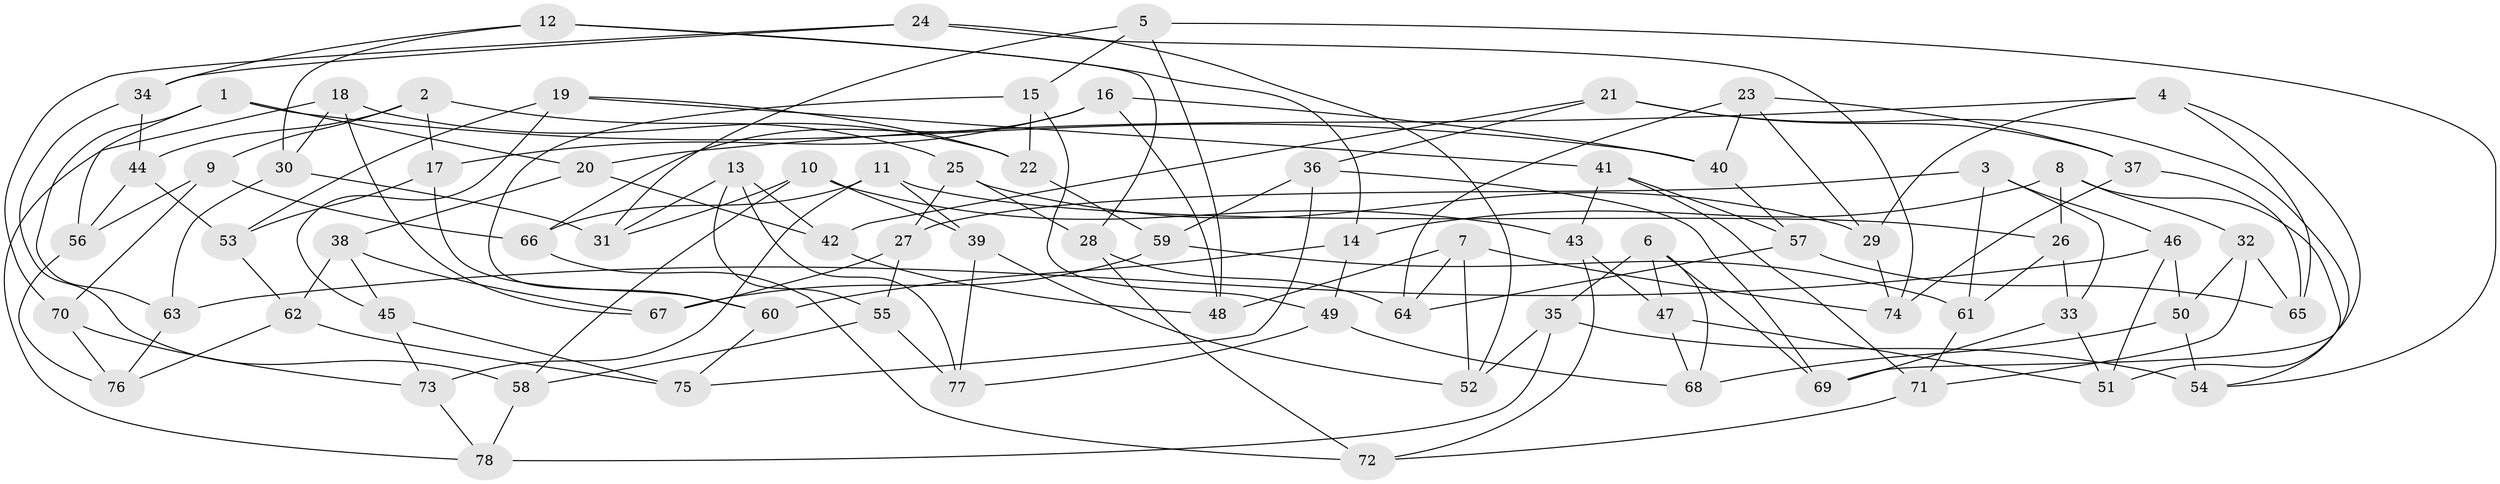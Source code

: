 // Generated by graph-tools (version 1.1) at 2025/03/03/09/25 03:03:01]
// undirected, 78 vertices, 156 edges
graph export_dot {
graph [start="1"]
  node [color=gray90,style=filled];
  1;
  2;
  3;
  4;
  5;
  6;
  7;
  8;
  9;
  10;
  11;
  12;
  13;
  14;
  15;
  16;
  17;
  18;
  19;
  20;
  21;
  22;
  23;
  24;
  25;
  26;
  27;
  28;
  29;
  30;
  31;
  32;
  33;
  34;
  35;
  36;
  37;
  38;
  39;
  40;
  41;
  42;
  43;
  44;
  45;
  46;
  47;
  48;
  49;
  50;
  51;
  52;
  53;
  54;
  55;
  56;
  57;
  58;
  59;
  60;
  61;
  62;
  63;
  64;
  65;
  66;
  67;
  68;
  69;
  70;
  71;
  72;
  73;
  74;
  75;
  76;
  77;
  78;
  1 -- 20;
  1 -- 56;
  1 -- 40;
  1 -- 63;
  2 -- 17;
  2 -- 25;
  2 -- 9;
  2 -- 44;
  3 -- 61;
  3 -- 33;
  3 -- 27;
  3 -- 46;
  4 -- 65;
  4 -- 69;
  4 -- 29;
  4 -- 20;
  5 -- 31;
  5 -- 54;
  5 -- 48;
  5 -- 15;
  6 -- 69;
  6 -- 35;
  6 -- 47;
  6 -- 68;
  7 -- 64;
  7 -- 48;
  7 -- 74;
  7 -- 52;
  8 -- 54;
  8 -- 26;
  8 -- 32;
  8 -- 14;
  9 -- 66;
  9 -- 70;
  9 -- 56;
  10 -- 43;
  10 -- 58;
  10 -- 31;
  10 -- 39;
  11 -- 26;
  11 -- 66;
  11 -- 39;
  11 -- 73;
  12 -- 28;
  12 -- 34;
  12 -- 30;
  12 -- 14;
  13 -- 31;
  13 -- 55;
  13 -- 42;
  13 -- 77;
  14 -- 60;
  14 -- 49;
  15 -- 60;
  15 -- 49;
  15 -- 22;
  16 -- 66;
  16 -- 40;
  16 -- 17;
  16 -- 48;
  17 -- 60;
  17 -- 53;
  18 -- 22;
  18 -- 67;
  18 -- 30;
  18 -- 78;
  19 -- 53;
  19 -- 45;
  19 -- 22;
  19 -- 41;
  20 -- 42;
  20 -- 38;
  21 -- 36;
  21 -- 37;
  21 -- 42;
  21 -- 51;
  22 -- 59;
  23 -- 64;
  23 -- 29;
  23 -- 37;
  23 -- 40;
  24 -- 70;
  24 -- 52;
  24 -- 34;
  24 -- 74;
  25 -- 29;
  25 -- 27;
  25 -- 28;
  26 -- 33;
  26 -- 61;
  27 -- 67;
  27 -- 55;
  28 -- 64;
  28 -- 72;
  29 -- 74;
  30 -- 63;
  30 -- 31;
  32 -- 65;
  32 -- 71;
  32 -- 50;
  33 -- 69;
  33 -- 51;
  34 -- 58;
  34 -- 44;
  35 -- 78;
  35 -- 54;
  35 -- 52;
  36 -- 59;
  36 -- 69;
  36 -- 75;
  37 -- 65;
  37 -- 74;
  38 -- 67;
  38 -- 45;
  38 -- 62;
  39 -- 77;
  39 -- 52;
  40 -- 57;
  41 -- 57;
  41 -- 43;
  41 -- 71;
  42 -- 48;
  43 -- 72;
  43 -- 47;
  44 -- 53;
  44 -- 56;
  45 -- 73;
  45 -- 75;
  46 -- 51;
  46 -- 63;
  46 -- 50;
  47 -- 51;
  47 -- 68;
  49 -- 77;
  49 -- 68;
  50 -- 68;
  50 -- 54;
  53 -- 62;
  55 -- 58;
  55 -- 77;
  56 -- 76;
  57 -- 64;
  57 -- 65;
  58 -- 78;
  59 -- 61;
  59 -- 67;
  60 -- 75;
  61 -- 71;
  62 -- 75;
  62 -- 76;
  63 -- 76;
  66 -- 72;
  70 -- 76;
  70 -- 73;
  71 -- 72;
  73 -- 78;
}
